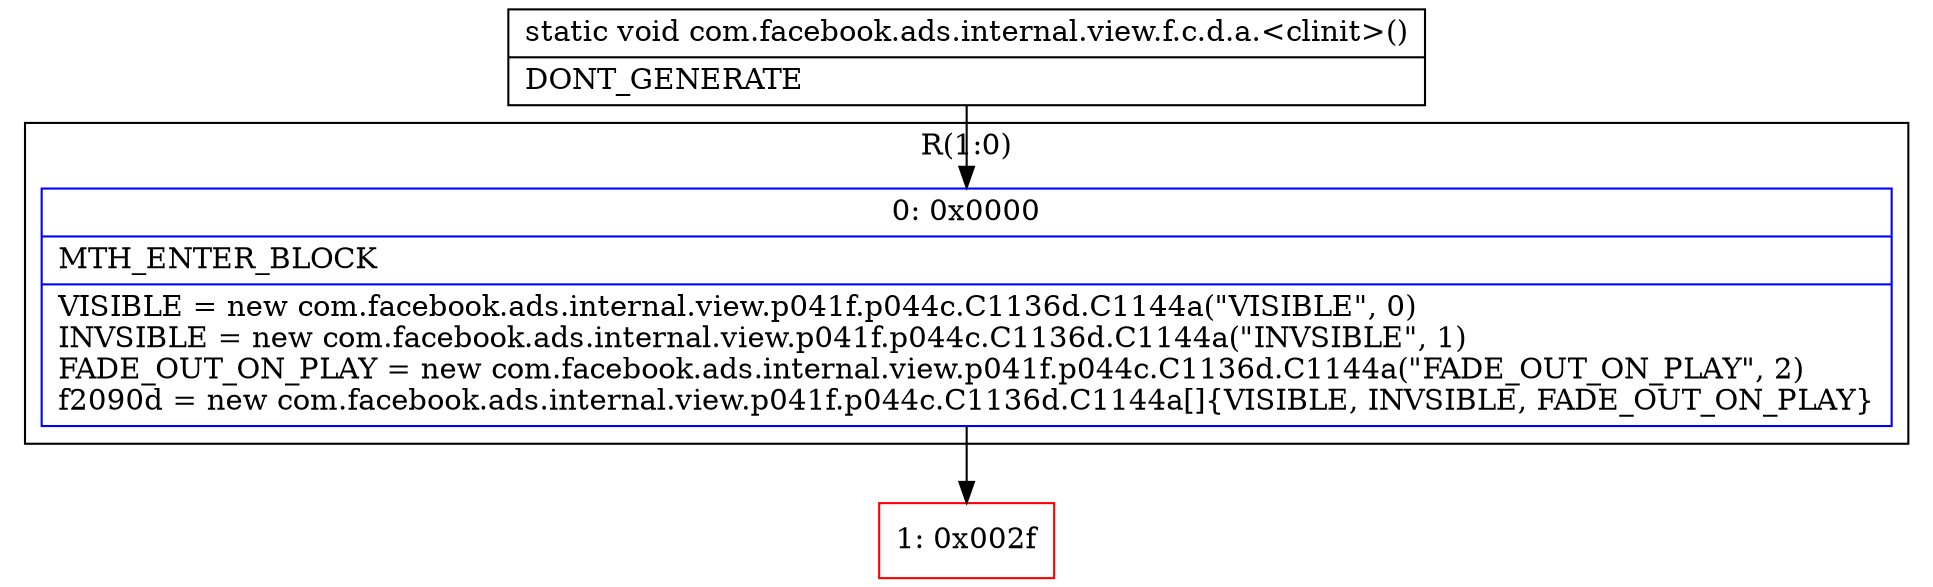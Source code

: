 digraph "CFG forcom.facebook.ads.internal.view.f.c.d.a.\<clinit\>()V" {
subgraph cluster_Region_1539145978 {
label = "R(1:0)";
node [shape=record,color=blue];
Node_0 [shape=record,label="{0\:\ 0x0000|MTH_ENTER_BLOCK\l|VISIBLE = new com.facebook.ads.internal.view.p041f.p044c.C1136d.C1144a(\"VISIBLE\", 0)\lINVSIBLE = new com.facebook.ads.internal.view.p041f.p044c.C1136d.C1144a(\"INVSIBLE\", 1)\lFADE_OUT_ON_PLAY = new com.facebook.ads.internal.view.p041f.p044c.C1136d.C1144a(\"FADE_OUT_ON_PLAY\", 2)\lf2090d = new com.facebook.ads.internal.view.p041f.p044c.C1136d.C1144a[]\{VISIBLE, INVSIBLE, FADE_OUT_ON_PLAY\}\l}"];
}
Node_1 [shape=record,color=red,label="{1\:\ 0x002f}"];
MethodNode[shape=record,label="{static void com.facebook.ads.internal.view.f.c.d.a.\<clinit\>()  | DONT_GENERATE\l}"];
MethodNode -> Node_0;
Node_0 -> Node_1;
}

